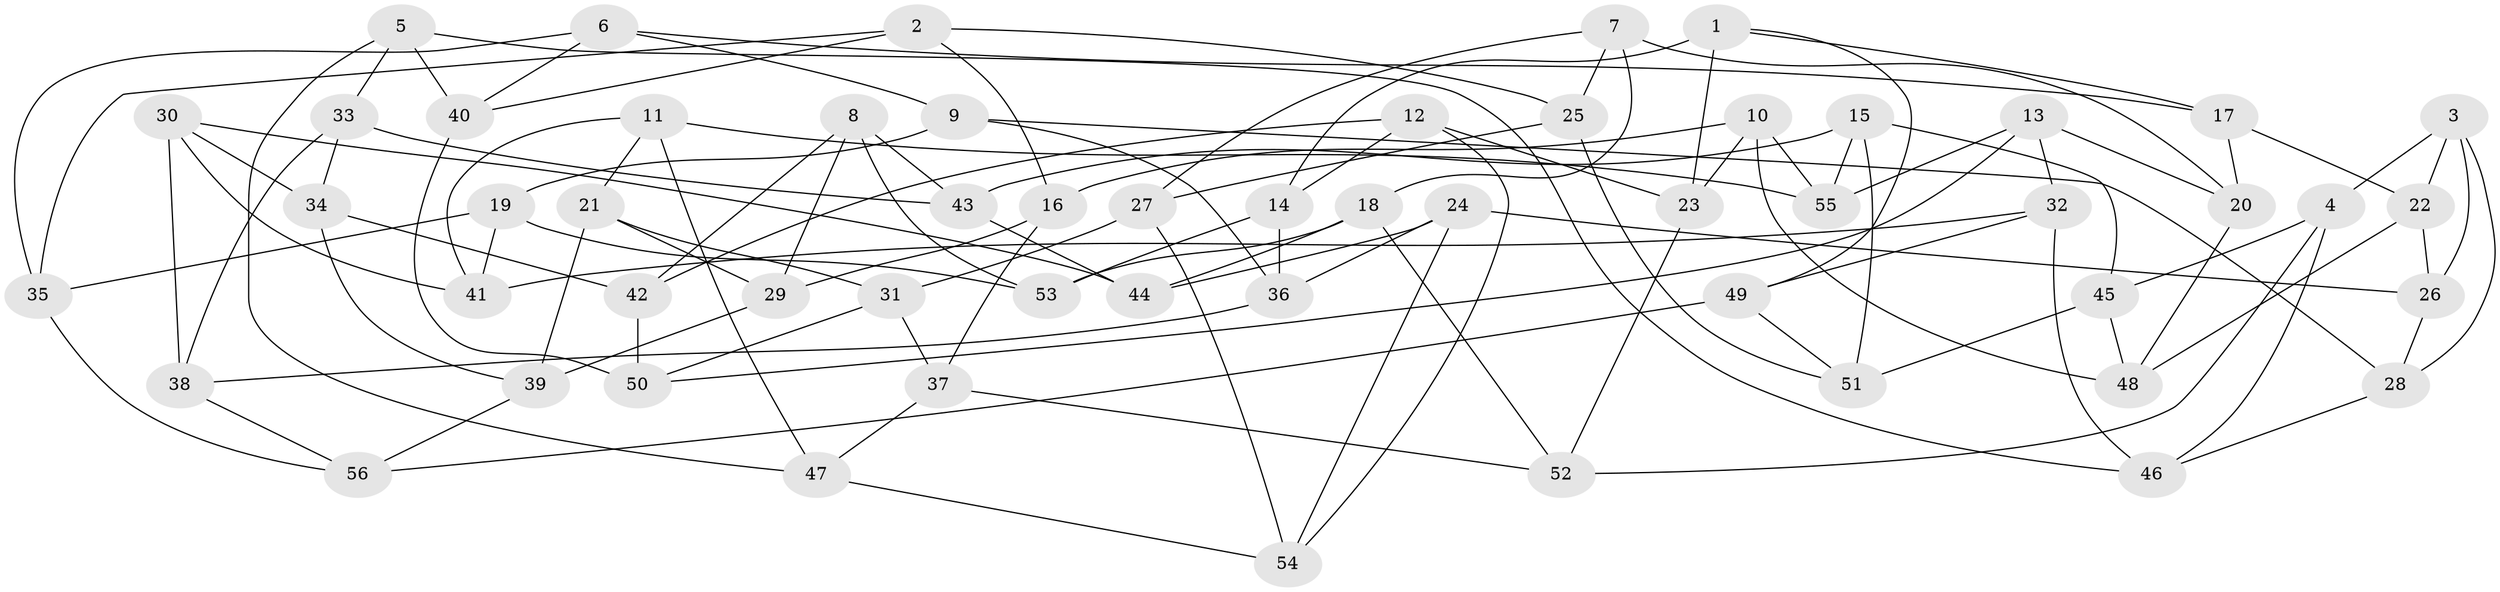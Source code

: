 // coarse degree distribution, {6: 0.625, 4: 0.25, 3: 0.0625, 5: 0.0625}
// Generated by graph-tools (version 1.1) at 2025/24/03/03/25 07:24:24]
// undirected, 56 vertices, 112 edges
graph export_dot {
graph [start="1"]
  node [color=gray90,style=filled];
  1;
  2;
  3;
  4;
  5;
  6;
  7;
  8;
  9;
  10;
  11;
  12;
  13;
  14;
  15;
  16;
  17;
  18;
  19;
  20;
  21;
  22;
  23;
  24;
  25;
  26;
  27;
  28;
  29;
  30;
  31;
  32;
  33;
  34;
  35;
  36;
  37;
  38;
  39;
  40;
  41;
  42;
  43;
  44;
  45;
  46;
  47;
  48;
  49;
  50;
  51;
  52;
  53;
  54;
  55;
  56;
  1 -- 49;
  1 -- 23;
  1 -- 14;
  1 -- 17;
  2 -- 35;
  2 -- 25;
  2 -- 16;
  2 -- 40;
  3 -- 26;
  3 -- 22;
  3 -- 28;
  3 -- 4;
  4 -- 46;
  4 -- 52;
  4 -- 45;
  5 -- 47;
  5 -- 40;
  5 -- 46;
  5 -- 33;
  6 -- 17;
  6 -- 9;
  6 -- 35;
  6 -- 40;
  7 -- 18;
  7 -- 27;
  7 -- 25;
  7 -- 20;
  8 -- 42;
  8 -- 43;
  8 -- 53;
  8 -- 29;
  9 -- 36;
  9 -- 28;
  9 -- 19;
  10 -- 16;
  10 -- 48;
  10 -- 55;
  10 -- 23;
  11 -- 21;
  11 -- 55;
  11 -- 47;
  11 -- 41;
  12 -- 23;
  12 -- 42;
  12 -- 54;
  12 -- 14;
  13 -- 50;
  13 -- 55;
  13 -- 32;
  13 -- 20;
  14 -- 53;
  14 -- 36;
  15 -- 55;
  15 -- 43;
  15 -- 45;
  15 -- 51;
  16 -- 29;
  16 -- 37;
  17 -- 22;
  17 -- 20;
  18 -- 53;
  18 -- 52;
  18 -- 44;
  19 -- 53;
  19 -- 41;
  19 -- 35;
  20 -- 48;
  21 -- 29;
  21 -- 31;
  21 -- 39;
  22 -- 48;
  22 -- 26;
  23 -- 52;
  24 -- 54;
  24 -- 44;
  24 -- 36;
  24 -- 26;
  25 -- 27;
  25 -- 51;
  26 -- 28;
  27 -- 31;
  27 -- 54;
  28 -- 46;
  29 -- 39;
  30 -- 38;
  30 -- 44;
  30 -- 41;
  30 -- 34;
  31 -- 37;
  31 -- 50;
  32 -- 49;
  32 -- 41;
  32 -- 46;
  33 -- 34;
  33 -- 43;
  33 -- 38;
  34 -- 39;
  34 -- 42;
  35 -- 56;
  36 -- 38;
  37 -- 47;
  37 -- 52;
  38 -- 56;
  39 -- 56;
  40 -- 50;
  42 -- 50;
  43 -- 44;
  45 -- 51;
  45 -- 48;
  47 -- 54;
  49 -- 51;
  49 -- 56;
}

